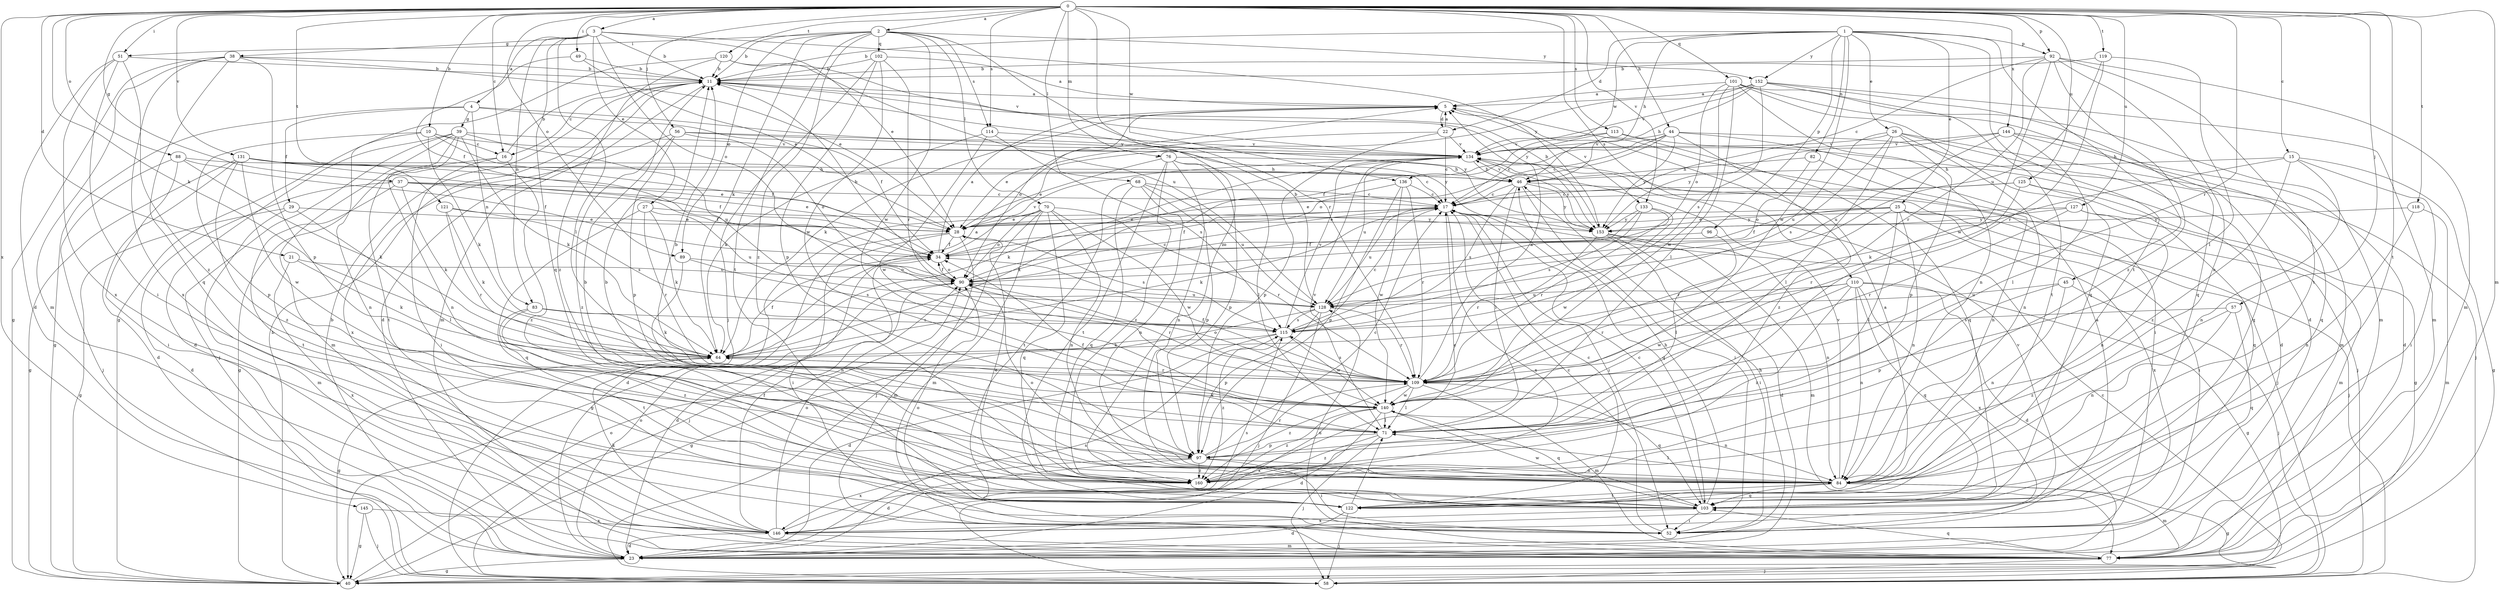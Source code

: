 strict digraph  {
0;
1;
2;
3;
4;
5;
10;
11;
15;
16;
17;
21;
22;
23;
25;
26;
27;
28;
29;
34;
37;
38;
39;
40;
44;
45;
46;
49;
51;
52;
56;
57;
58;
64;
68;
70;
71;
76;
77;
82;
83;
84;
88;
89;
90;
92;
96;
97;
101;
102;
103;
109;
110;
113;
114;
115;
118;
119;
120;
121;
122;
125;
127;
128;
131;
133;
134;
136;
140;
144;
145;
146;
152;
153;
160;
0 -> 2  [label=a];
0 -> 3  [label=a];
0 -> 10  [label=b];
0 -> 15  [label=c];
0 -> 16  [label=c];
0 -> 21  [label=d];
0 -> 37  [label=g];
0 -> 44  [label=h];
0 -> 49  [label=i];
0 -> 51  [label=i];
0 -> 56  [label=j];
0 -> 57  [label=j];
0 -> 64  [label=k];
0 -> 68  [label=l];
0 -> 76  [label=m];
0 -> 77  [label=m];
0 -> 88  [label=o];
0 -> 89  [label=o];
0 -> 92  [label=p];
0 -> 101  [label=q];
0 -> 109  [label=r];
0 -> 110  [label=s];
0 -> 113  [label=s];
0 -> 114  [label=s];
0 -> 118  [label=t];
0 -> 119  [label=t];
0 -> 120  [label=t];
0 -> 121  [label=t];
0 -> 122  [label=t];
0 -> 125  [label=u];
0 -> 127  [label=u];
0 -> 131  [label=v];
0 -> 133  [label=v];
0 -> 136  [label=w];
0 -> 144  [label=x];
0 -> 145  [label=x];
0 -> 160  [label=z];
1 -> 11  [label=b];
1 -> 22  [label=d];
1 -> 25  [label=e];
1 -> 26  [label=e];
1 -> 45  [label=h];
1 -> 46  [label=h];
1 -> 82  [label=n];
1 -> 92  [label=p];
1 -> 96  [label=p];
1 -> 122  [label=t];
1 -> 136  [label=w];
1 -> 140  [label=w];
1 -> 152  [label=y];
2 -> 11  [label=b];
2 -> 51  [label=i];
2 -> 64  [label=k];
2 -> 70  [label=l];
2 -> 89  [label=o];
2 -> 102  [label=q];
2 -> 109  [label=r];
2 -> 114  [label=s];
2 -> 122  [label=t];
2 -> 140  [label=w];
2 -> 152  [label=y];
2 -> 160  [label=z];
3 -> 4  [label=a];
3 -> 11  [label=b];
3 -> 27  [label=e];
3 -> 28  [label=e];
3 -> 38  [label=g];
3 -> 71  [label=l];
3 -> 83  [label=n];
3 -> 90  [label=o];
3 -> 103  [label=q];
3 -> 153  [label=y];
4 -> 29  [label=f];
4 -> 34  [label=f];
4 -> 39  [label=g];
4 -> 40  [label=g];
4 -> 83  [label=n];
4 -> 153  [label=y];
5 -> 22  [label=d];
5 -> 64  [label=k];
5 -> 90  [label=o];
5 -> 133  [label=v];
10 -> 16  [label=c];
10 -> 34  [label=f];
10 -> 64  [label=k];
10 -> 84  [label=n];
10 -> 97  [label=p];
10 -> 134  [label=v];
11 -> 5  [label=a];
11 -> 16  [label=c];
11 -> 23  [label=d];
11 -> 77  [label=m];
11 -> 153  [label=y];
15 -> 40  [label=g];
15 -> 46  [label=h];
15 -> 52  [label=i];
15 -> 64  [label=k];
15 -> 84  [label=n];
15 -> 160  [label=z];
16 -> 11  [label=b];
16 -> 40  [label=g];
16 -> 52  [label=i];
16 -> 160  [label=z];
17 -> 28  [label=e];
17 -> 34  [label=f];
17 -> 52  [label=i];
17 -> 64  [label=k];
17 -> 103  [label=q];
17 -> 128  [label=u];
17 -> 146  [label=x];
21 -> 64  [label=k];
21 -> 90  [label=o];
21 -> 146  [label=x];
22 -> 5  [label=a];
22 -> 17  [label=c];
22 -> 28  [label=e];
22 -> 97  [label=p];
22 -> 134  [label=v];
23 -> 11  [label=b];
23 -> 40  [label=g];
23 -> 46  [label=h];
23 -> 90  [label=o];
23 -> 115  [label=s];
25 -> 28  [label=e];
25 -> 34  [label=f];
25 -> 52  [label=i];
25 -> 58  [label=j];
25 -> 71  [label=l];
25 -> 84  [label=n];
25 -> 109  [label=r];
25 -> 146  [label=x];
25 -> 153  [label=y];
26 -> 58  [label=j];
26 -> 71  [label=l];
26 -> 84  [label=n];
26 -> 97  [label=p];
26 -> 103  [label=q];
26 -> 115  [label=s];
26 -> 128  [label=u];
26 -> 134  [label=v];
27 -> 64  [label=k];
27 -> 103  [label=q];
27 -> 109  [label=r];
27 -> 128  [label=u];
27 -> 153  [label=y];
28 -> 34  [label=f];
28 -> 40  [label=g];
28 -> 52  [label=i];
28 -> 77  [label=m];
28 -> 115  [label=s];
29 -> 28  [label=e];
29 -> 40  [label=g];
29 -> 71  [label=l];
29 -> 77  [label=m];
34 -> 5  [label=a];
34 -> 58  [label=j];
34 -> 90  [label=o];
34 -> 134  [label=v];
37 -> 17  [label=c];
37 -> 23  [label=d];
37 -> 28  [label=e];
37 -> 34  [label=f];
37 -> 64  [label=k];
37 -> 122  [label=t];
38 -> 11  [label=b];
38 -> 28  [label=e];
38 -> 40  [label=g];
38 -> 77  [label=m];
38 -> 97  [label=p];
38 -> 103  [label=q];
38 -> 146  [label=x];
39 -> 23  [label=d];
39 -> 58  [label=j];
39 -> 64  [label=k];
39 -> 77  [label=m];
39 -> 84  [label=n];
39 -> 122  [label=t];
39 -> 128  [label=u];
39 -> 134  [label=v];
40 -> 11  [label=b];
40 -> 90  [label=o];
44 -> 17  [label=c];
44 -> 34  [label=f];
44 -> 52  [label=i];
44 -> 77  [label=m];
44 -> 90  [label=o];
44 -> 134  [label=v];
44 -> 153  [label=y];
44 -> 160  [label=z];
45 -> 58  [label=j];
45 -> 84  [label=n];
45 -> 97  [label=p];
45 -> 128  [label=u];
46 -> 17  [label=c];
46 -> 52  [label=i];
46 -> 58  [label=j];
46 -> 71  [label=l];
46 -> 115  [label=s];
46 -> 134  [label=v];
46 -> 153  [label=y];
49 -> 11  [label=b];
49 -> 28  [label=e];
49 -> 34  [label=f];
51 -> 11  [label=b];
51 -> 23  [label=d];
51 -> 52  [label=i];
51 -> 146  [label=x];
51 -> 160  [label=z];
52 -> 5  [label=a];
52 -> 17  [label=c];
52 -> 90  [label=o];
52 -> 134  [label=v];
56 -> 90  [label=o];
56 -> 97  [label=p];
56 -> 134  [label=v];
56 -> 146  [label=x];
56 -> 153  [label=y];
56 -> 160  [label=z];
57 -> 84  [label=n];
57 -> 103  [label=q];
57 -> 115  [label=s];
57 -> 160  [label=z];
58 -> 17  [label=c];
64 -> 5  [label=a];
64 -> 34  [label=f];
64 -> 40  [label=g];
64 -> 109  [label=r];
68 -> 17  [label=c];
68 -> 84  [label=n];
68 -> 97  [label=p];
68 -> 103  [label=q];
68 -> 122  [label=t];
68 -> 128  [label=u];
70 -> 23  [label=d];
70 -> 28  [label=e];
70 -> 58  [label=j];
70 -> 77  [label=m];
70 -> 84  [label=n];
70 -> 90  [label=o];
70 -> 103  [label=q];
70 -> 109  [label=r];
70 -> 140  [label=w];
71 -> 34  [label=f];
71 -> 58  [label=j];
71 -> 64  [label=k];
71 -> 97  [label=p];
71 -> 134  [label=v];
71 -> 160  [label=z];
76 -> 28  [label=e];
76 -> 46  [label=h];
76 -> 71  [label=l];
76 -> 84  [label=n];
76 -> 97  [label=p];
76 -> 122  [label=t];
76 -> 160  [label=z];
77 -> 58  [label=j];
77 -> 103  [label=q];
77 -> 128  [label=u];
82 -> 46  [label=h];
82 -> 84  [label=n];
82 -> 90  [label=o];
83 -> 64  [label=k];
83 -> 115  [label=s];
83 -> 122  [label=t];
83 -> 160  [label=z];
84 -> 11  [label=b];
84 -> 40  [label=g];
84 -> 71  [label=l];
84 -> 77  [label=m];
84 -> 90  [label=o];
84 -> 103  [label=q];
84 -> 122  [label=t];
84 -> 134  [label=v];
88 -> 34  [label=f];
88 -> 46  [label=h];
88 -> 52  [label=i];
88 -> 58  [label=j];
88 -> 64  [label=k];
89 -> 84  [label=n];
89 -> 90  [label=o];
89 -> 115  [label=s];
90 -> 11  [label=b];
90 -> 17  [label=c];
90 -> 23  [label=d];
90 -> 34  [label=f];
90 -> 109  [label=r];
90 -> 128  [label=u];
92 -> 11  [label=b];
92 -> 17  [label=c];
92 -> 77  [label=m];
92 -> 84  [label=n];
92 -> 109  [label=r];
92 -> 122  [label=t];
92 -> 140  [label=w];
92 -> 160  [label=z];
96 -> 34  [label=f];
96 -> 71  [label=l];
97 -> 17  [label=c];
97 -> 23  [label=d];
97 -> 52  [label=i];
97 -> 84  [label=n];
97 -> 109  [label=r];
97 -> 146  [label=x];
97 -> 160  [label=z];
101 -> 5  [label=a];
101 -> 23  [label=d];
101 -> 71  [label=l];
101 -> 77  [label=m];
101 -> 84  [label=n];
101 -> 90  [label=o];
101 -> 103  [label=q];
101 -> 140  [label=w];
102 -> 5  [label=a];
102 -> 11  [label=b];
102 -> 58  [label=j];
102 -> 97  [label=p];
102 -> 109  [label=r];
102 -> 140  [label=w];
103 -> 17  [label=c];
103 -> 28  [label=e];
103 -> 46  [label=h];
103 -> 52  [label=i];
103 -> 140  [label=w];
103 -> 146  [label=x];
109 -> 5  [label=a];
109 -> 34  [label=f];
109 -> 71  [label=l];
109 -> 77  [label=m];
109 -> 90  [label=o];
109 -> 103  [label=q];
109 -> 115  [label=s];
109 -> 140  [label=w];
109 -> 160  [label=z];
110 -> 23  [label=d];
110 -> 40  [label=g];
110 -> 84  [label=n];
110 -> 103  [label=q];
110 -> 109  [label=r];
110 -> 128  [label=u];
110 -> 140  [label=w];
110 -> 146  [label=x];
110 -> 160  [label=z];
113 -> 17  [label=c];
113 -> 23  [label=d];
113 -> 103  [label=q];
113 -> 134  [label=v];
114 -> 64  [label=k];
114 -> 115  [label=s];
114 -> 134  [label=v];
114 -> 140  [label=w];
115 -> 17  [label=c];
115 -> 23  [label=d];
115 -> 64  [label=k];
115 -> 134  [label=v];
115 -> 140  [label=w];
115 -> 160  [label=z];
118 -> 77  [label=m];
118 -> 84  [label=n];
118 -> 153  [label=y];
119 -> 11  [label=b];
119 -> 71  [label=l];
119 -> 109  [label=r];
119 -> 128  [label=u];
120 -> 11  [label=b];
120 -> 40  [label=g];
120 -> 128  [label=u];
120 -> 134  [label=v];
120 -> 160  [label=z];
121 -> 28  [label=e];
121 -> 64  [label=k];
121 -> 109  [label=r];
121 -> 115  [label=s];
122 -> 5  [label=a];
122 -> 17  [label=c];
122 -> 23  [label=d];
122 -> 58  [label=j];
122 -> 71  [label=l];
125 -> 17  [label=c];
125 -> 28  [label=e];
125 -> 40  [label=g];
125 -> 103  [label=q];
125 -> 109  [label=r];
127 -> 28  [label=e];
127 -> 77  [label=m];
127 -> 84  [label=n];
127 -> 109  [label=r];
127 -> 153  [label=y];
128 -> 11  [label=b];
128 -> 40  [label=g];
128 -> 58  [label=j];
128 -> 97  [label=p];
128 -> 109  [label=r];
128 -> 115  [label=s];
131 -> 17  [label=c];
131 -> 23  [label=d];
131 -> 28  [label=e];
131 -> 34  [label=f];
131 -> 40  [label=g];
131 -> 46  [label=h];
131 -> 140  [label=w];
131 -> 160  [label=z];
133 -> 90  [label=o];
133 -> 109  [label=r];
133 -> 115  [label=s];
133 -> 140  [label=w];
133 -> 153  [label=y];
134 -> 46  [label=h];
134 -> 58  [label=j];
134 -> 64  [label=k];
134 -> 128  [label=u];
134 -> 153  [label=y];
136 -> 17  [label=c];
136 -> 64  [label=k];
136 -> 97  [label=p];
136 -> 109  [label=r];
136 -> 140  [label=w];
140 -> 11  [label=b];
140 -> 23  [label=d];
140 -> 71  [label=l];
140 -> 84  [label=n];
140 -> 103  [label=q];
140 -> 146  [label=x];
140 -> 160  [label=z];
144 -> 23  [label=d];
144 -> 71  [label=l];
144 -> 103  [label=q];
144 -> 128  [label=u];
144 -> 134  [label=v];
144 -> 153  [label=y];
145 -> 40  [label=g];
145 -> 58  [label=j];
145 -> 146  [label=x];
146 -> 23  [label=d];
146 -> 34  [label=f];
146 -> 64  [label=k];
146 -> 77  [label=m];
146 -> 90  [label=o];
146 -> 115  [label=s];
152 -> 5  [label=a];
152 -> 28  [label=e];
152 -> 46  [label=h];
152 -> 77  [label=m];
152 -> 103  [label=q];
152 -> 115  [label=s];
152 -> 122  [label=t];
152 -> 134  [label=v];
153 -> 11  [label=b];
153 -> 23  [label=d];
153 -> 52  [label=i];
153 -> 77  [label=m];
153 -> 84  [label=n];
153 -> 109  [label=r];
160 -> 11  [label=b];
160 -> 17  [label=c];
}
